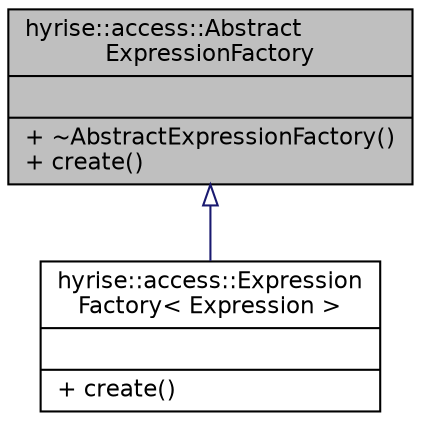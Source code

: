 digraph "hyrise::access::AbstractExpressionFactory"
{
  edge [fontname="Helvetica",fontsize="11",labelfontname="Helvetica",labelfontsize="11"];
  node [fontname="Helvetica",fontsize="11",shape=record];
  Node1 [label="{hyrise::access::Abstract\lExpressionFactory\n||+ ~AbstractExpressionFactory()\l+ create()\l}",height=0.2,width=0.4,color="black", fillcolor="grey75", style="filled" fontcolor="black"];
  Node1 -> Node2 [dir="back",color="midnightblue",fontsize="11",style="solid",arrowtail="onormal",fontname="Helvetica"];
  Node2 [label="{hyrise::access::Expression\lFactory\< Expression \>\n||+ create()\l}",height=0.2,width=0.4,color="black", fillcolor="white", style="filled",URL="$classhyrise_1_1access_1_1_expression_factory.html"];
}
